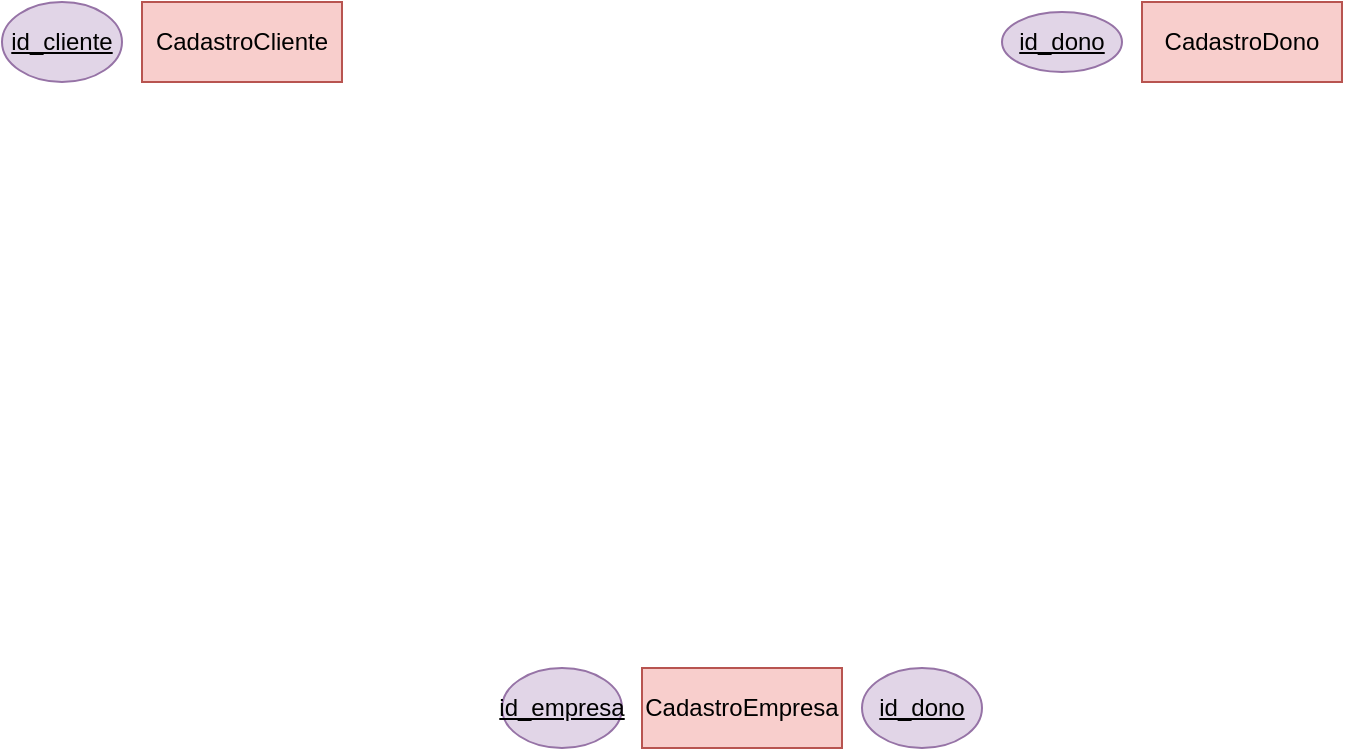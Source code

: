 <mxfile version="15.5.9" type="github">
  <diagram id="ZxPDDsvNtz_uIJZCt8pO" name="Page-1">
    <mxGraphModel dx="920" dy="446" grid="1" gridSize="10" guides="1" tooltips="1" connect="1" arrows="1" fold="1" page="1" pageScale="1" pageWidth="1169" pageHeight="827" math="0" shadow="0">
      <root>
        <mxCell id="0" />
        <mxCell id="1" parent="0" />
        <mxCell id="02b5Ndpt0IL6jJdlj1nD-1" value="CadastroCliente" style="whiteSpace=wrap;html=1;align=center;fillColor=#f8cecc;strokeColor=#b85450;" vertex="1" parent="1">
          <mxGeometry x="90" y="100" width="100" height="40" as="geometry" />
        </mxCell>
        <mxCell id="02b5Ndpt0IL6jJdlj1nD-2" value="CadastroEmpresa" style="whiteSpace=wrap;html=1;align=center;fillColor=#f8cecc;strokeColor=#b85450;" vertex="1" parent="1">
          <mxGeometry x="340" y="433" width="100" height="40" as="geometry" />
        </mxCell>
        <mxCell id="02b5Ndpt0IL6jJdlj1nD-3" value="CadastroDono" style="whiteSpace=wrap;html=1;align=center;fillColor=#f8cecc;strokeColor=#b85450;" vertex="1" parent="1">
          <mxGeometry x="590" y="100" width="100" height="40" as="geometry" />
        </mxCell>
        <mxCell id="02b5Ndpt0IL6jJdlj1nD-4" value="id_dono" style="ellipse;whiteSpace=wrap;html=1;align=center;fontStyle=4;fillColor=#e1d5e7;strokeColor=#9673a6;" vertex="1" parent="1">
          <mxGeometry x="520" y="105" width="60" height="30" as="geometry" />
        </mxCell>
        <mxCell id="02b5Ndpt0IL6jJdlj1nD-6" value="id_cliente" style="ellipse;whiteSpace=wrap;html=1;align=center;fontStyle=4;fillColor=#e1d5e7;strokeColor=#9673a6;" vertex="1" parent="1">
          <mxGeometry x="20" y="100" width="60" height="40" as="geometry" />
        </mxCell>
        <mxCell id="02b5Ndpt0IL6jJdlj1nD-8" value="id_empresa" style="ellipse;whiteSpace=wrap;html=1;align=center;fontStyle=4;fillColor=#e1d5e7;strokeColor=#9673a6;" vertex="1" parent="1">
          <mxGeometry x="270" y="433" width="60" height="40" as="geometry" />
        </mxCell>
        <mxCell id="02b5Ndpt0IL6jJdlj1nD-9" value="id_dono" style="ellipse;whiteSpace=wrap;html=1;align=center;fontStyle=4;fillColor=#e1d5e7;strokeColor=#9673a6;" vertex="1" parent="1">
          <mxGeometry x="450" y="433" width="60" height="40" as="geometry" />
        </mxCell>
      </root>
    </mxGraphModel>
  </diagram>
</mxfile>
